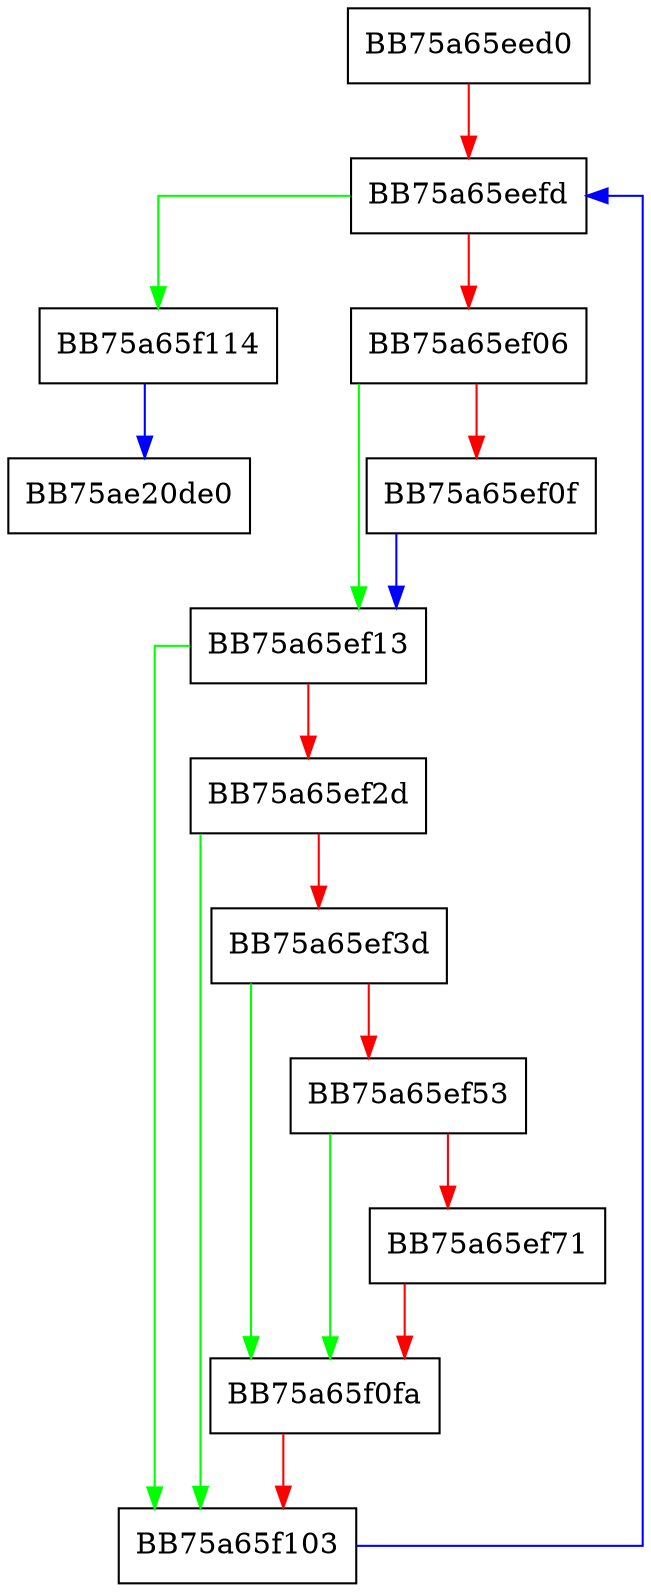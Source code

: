 digraph LogOnSystemShutdown {
  node [shape="box"];
  graph [splines=ortho];
  BB75a65eed0 -> BB75a65eefd [color="red"];
  BB75a65eefd -> BB75a65f114 [color="green"];
  BB75a65eefd -> BB75a65ef06 [color="red"];
  BB75a65ef06 -> BB75a65ef13 [color="green"];
  BB75a65ef06 -> BB75a65ef0f [color="red"];
  BB75a65ef0f -> BB75a65ef13 [color="blue"];
  BB75a65ef13 -> BB75a65f103 [color="green"];
  BB75a65ef13 -> BB75a65ef2d [color="red"];
  BB75a65ef2d -> BB75a65f103 [color="green"];
  BB75a65ef2d -> BB75a65ef3d [color="red"];
  BB75a65ef3d -> BB75a65f0fa [color="green"];
  BB75a65ef3d -> BB75a65ef53 [color="red"];
  BB75a65ef53 -> BB75a65f0fa [color="green"];
  BB75a65ef53 -> BB75a65ef71 [color="red"];
  BB75a65ef71 -> BB75a65f0fa [color="red"];
  BB75a65f0fa -> BB75a65f103 [color="red"];
  BB75a65f103 -> BB75a65eefd [color="blue"];
  BB75a65f114 -> BB75ae20de0 [color="blue"];
}